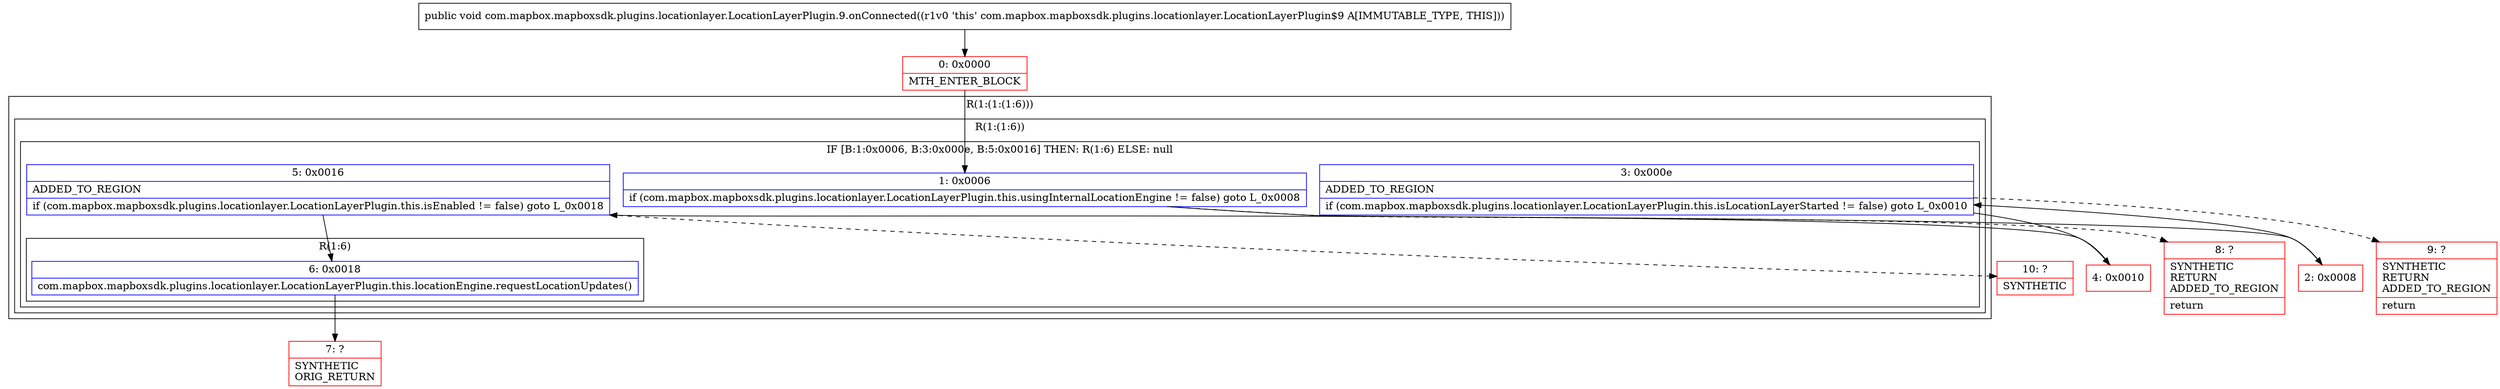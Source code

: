 digraph "CFG forcom.mapbox.mapboxsdk.plugins.locationlayer.LocationLayerPlugin.9.onConnected()V" {
subgraph cluster_Region_488061845 {
label = "R(1:(1:(1:6)))";
node [shape=record,color=blue];
subgraph cluster_Region_699806263 {
label = "R(1:(1:6))";
node [shape=record,color=blue];
subgraph cluster_IfRegion_1313767490 {
label = "IF [B:1:0x0006, B:3:0x000e, B:5:0x0016] THEN: R(1:6) ELSE: null";
node [shape=record,color=blue];
Node_1 [shape=record,label="{1\:\ 0x0006|if (com.mapbox.mapboxsdk.plugins.locationlayer.LocationLayerPlugin.this.usingInternalLocationEngine != false) goto L_0x0008\l}"];
Node_3 [shape=record,label="{3\:\ 0x000e|ADDED_TO_REGION\l|if (com.mapbox.mapboxsdk.plugins.locationlayer.LocationLayerPlugin.this.isLocationLayerStarted != false) goto L_0x0010\l}"];
Node_5 [shape=record,label="{5\:\ 0x0016|ADDED_TO_REGION\l|if (com.mapbox.mapboxsdk.plugins.locationlayer.LocationLayerPlugin.this.isEnabled != false) goto L_0x0018\l}"];
subgraph cluster_Region_1762533518 {
label = "R(1:6)";
node [shape=record,color=blue];
Node_6 [shape=record,label="{6\:\ 0x0018|com.mapbox.mapboxsdk.plugins.locationlayer.LocationLayerPlugin.this.locationEngine.requestLocationUpdates()\l}"];
}
}
}
}
Node_0 [shape=record,color=red,label="{0\:\ 0x0000|MTH_ENTER_BLOCK\l}"];
Node_2 [shape=record,color=red,label="{2\:\ 0x0008}"];
Node_4 [shape=record,color=red,label="{4\:\ 0x0010}"];
Node_7 [shape=record,color=red,label="{7\:\ ?|SYNTHETIC\lORIG_RETURN\l}"];
Node_8 [shape=record,color=red,label="{8\:\ ?|SYNTHETIC\lRETURN\lADDED_TO_REGION\l|return\l}"];
Node_9 [shape=record,color=red,label="{9\:\ ?|SYNTHETIC\lRETURN\lADDED_TO_REGION\l|return\l}"];
Node_10 [shape=record,color=red,label="{10\:\ ?|SYNTHETIC\l}"];
MethodNode[shape=record,label="{public void com.mapbox.mapboxsdk.plugins.locationlayer.LocationLayerPlugin.9.onConnected((r1v0 'this' com.mapbox.mapboxsdk.plugins.locationlayer.LocationLayerPlugin$9 A[IMMUTABLE_TYPE, THIS])) }"];
MethodNode -> Node_0;
Node_1 -> Node_2;
Node_1 -> Node_8[style=dashed];
Node_3 -> Node_4;
Node_3 -> Node_9[style=dashed];
Node_5 -> Node_6;
Node_5 -> Node_10[style=dashed];
Node_6 -> Node_7;
Node_0 -> Node_1;
Node_2 -> Node_3;
Node_4 -> Node_5;
}

